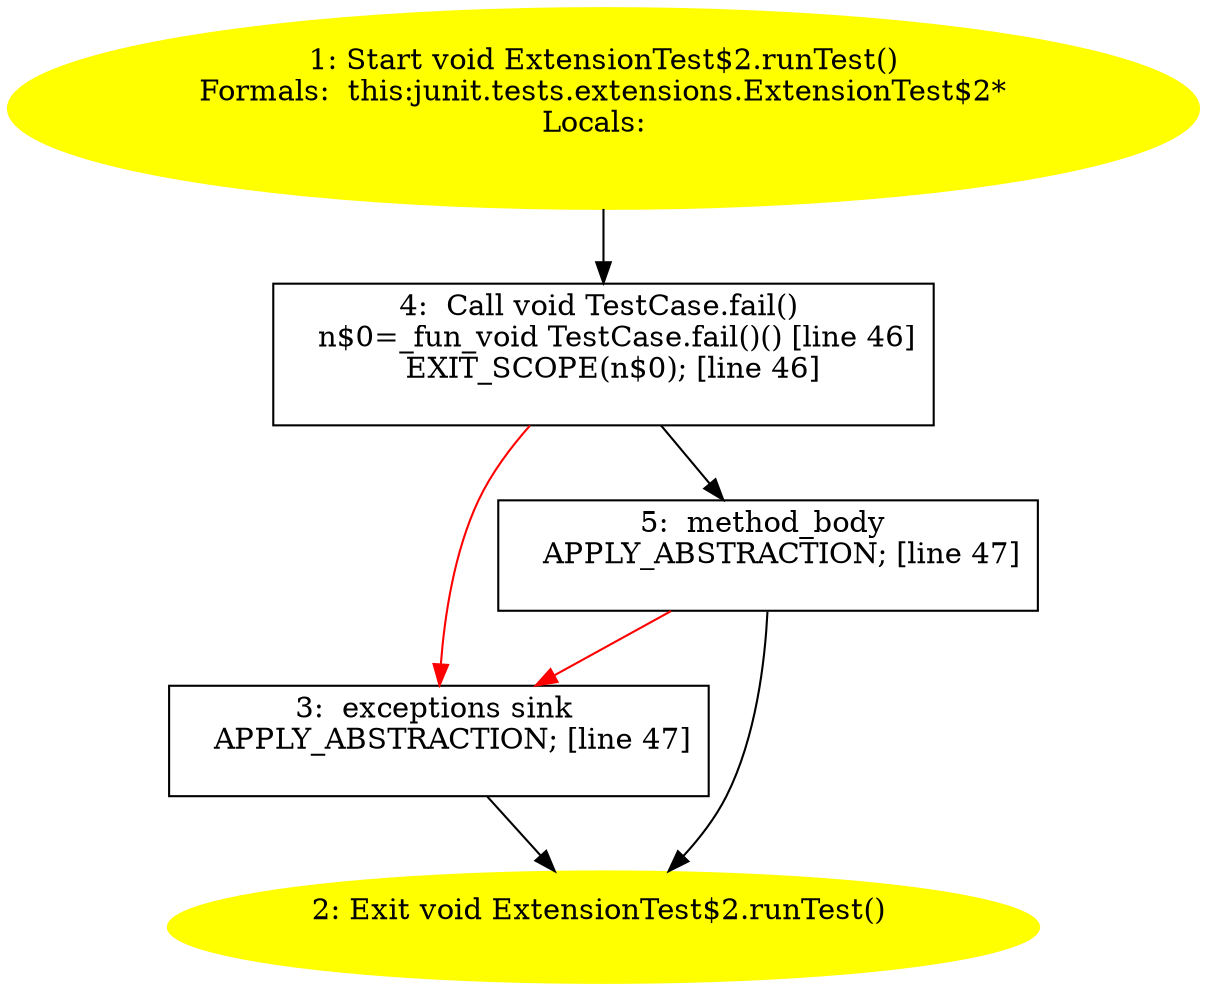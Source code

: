 /* @generated */
digraph cfg {
"junit.tests.extensions.ExtensionTest$2.runTest():void.791bdeabe06ec529ac9bcd0f47989085_1" [label="1: Start void ExtensionTest$2.runTest()\nFormals:  this:junit.tests.extensions.ExtensionTest$2*\nLocals:  \n  " color=yellow style=filled]
	

	 "junit.tests.extensions.ExtensionTest$2.runTest():void.791bdeabe06ec529ac9bcd0f47989085_1" -> "junit.tests.extensions.ExtensionTest$2.runTest():void.791bdeabe06ec529ac9bcd0f47989085_4" ;
"junit.tests.extensions.ExtensionTest$2.runTest():void.791bdeabe06ec529ac9bcd0f47989085_2" [label="2: Exit void ExtensionTest$2.runTest() \n  " color=yellow style=filled]
	

"junit.tests.extensions.ExtensionTest$2.runTest():void.791bdeabe06ec529ac9bcd0f47989085_3" [label="3:  exceptions sink \n   APPLY_ABSTRACTION; [line 47]\n " shape="box"]
	

	 "junit.tests.extensions.ExtensionTest$2.runTest():void.791bdeabe06ec529ac9bcd0f47989085_3" -> "junit.tests.extensions.ExtensionTest$2.runTest():void.791bdeabe06ec529ac9bcd0f47989085_2" ;
"junit.tests.extensions.ExtensionTest$2.runTest():void.791bdeabe06ec529ac9bcd0f47989085_4" [label="4:  Call void TestCase.fail() \n   n$0=_fun_void TestCase.fail()() [line 46]\n  EXIT_SCOPE(n$0); [line 46]\n " shape="box"]
	

	 "junit.tests.extensions.ExtensionTest$2.runTest():void.791bdeabe06ec529ac9bcd0f47989085_4" -> "junit.tests.extensions.ExtensionTest$2.runTest():void.791bdeabe06ec529ac9bcd0f47989085_5" ;
	 "junit.tests.extensions.ExtensionTest$2.runTest():void.791bdeabe06ec529ac9bcd0f47989085_4" -> "junit.tests.extensions.ExtensionTest$2.runTest():void.791bdeabe06ec529ac9bcd0f47989085_3" [color="red" ];
"junit.tests.extensions.ExtensionTest$2.runTest():void.791bdeabe06ec529ac9bcd0f47989085_5" [label="5:  method_body \n   APPLY_ABSTRACTION; [line 47]\n " shape="box"]
	

	 "junit.tests.extensions.ExtensionTest$2.runTest():void.791bdeabe06ec529ac9bcd0f47989085_5" -> "junit.tests.extensions.ExtensionTest$2.runTest():void.791bdeabe06ec529ac9bcd0f47989085_2" ;
	 "junit.tests.extensions.ExtensionTest$2.runTest():void.791bdeabe06ec529ac9bcd0f47989085_5" -> "junit.tests.extensions.ExtensionTest$2.runTest():void.791bdeabe06ec529ac9bcd0f47989085_3" [color="red" ];
}
